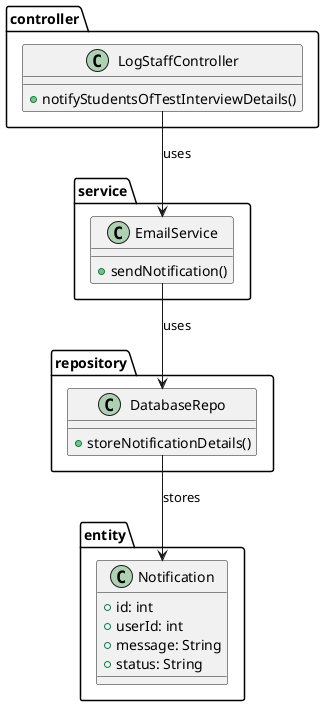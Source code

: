 @startuml
package controller {
    class LogStaffController {
        +notifyStudentsOfTestInterviewDetails()
    }
}

package repository {
    class DatabaseRepo {
        +storeNotificationDetails()
    }
}

package service {
    class EmailService {
        +sendNotification()
    }
}

package entity {
    class Notification {
        +id: int
        +userId: int
        +message: String
        +status: String
    }
}

LogStaffController --> EmailService : uses
EmailService --> DatabaseRepo : uses
DatabaseRepo --> Notification : stores
@enduml